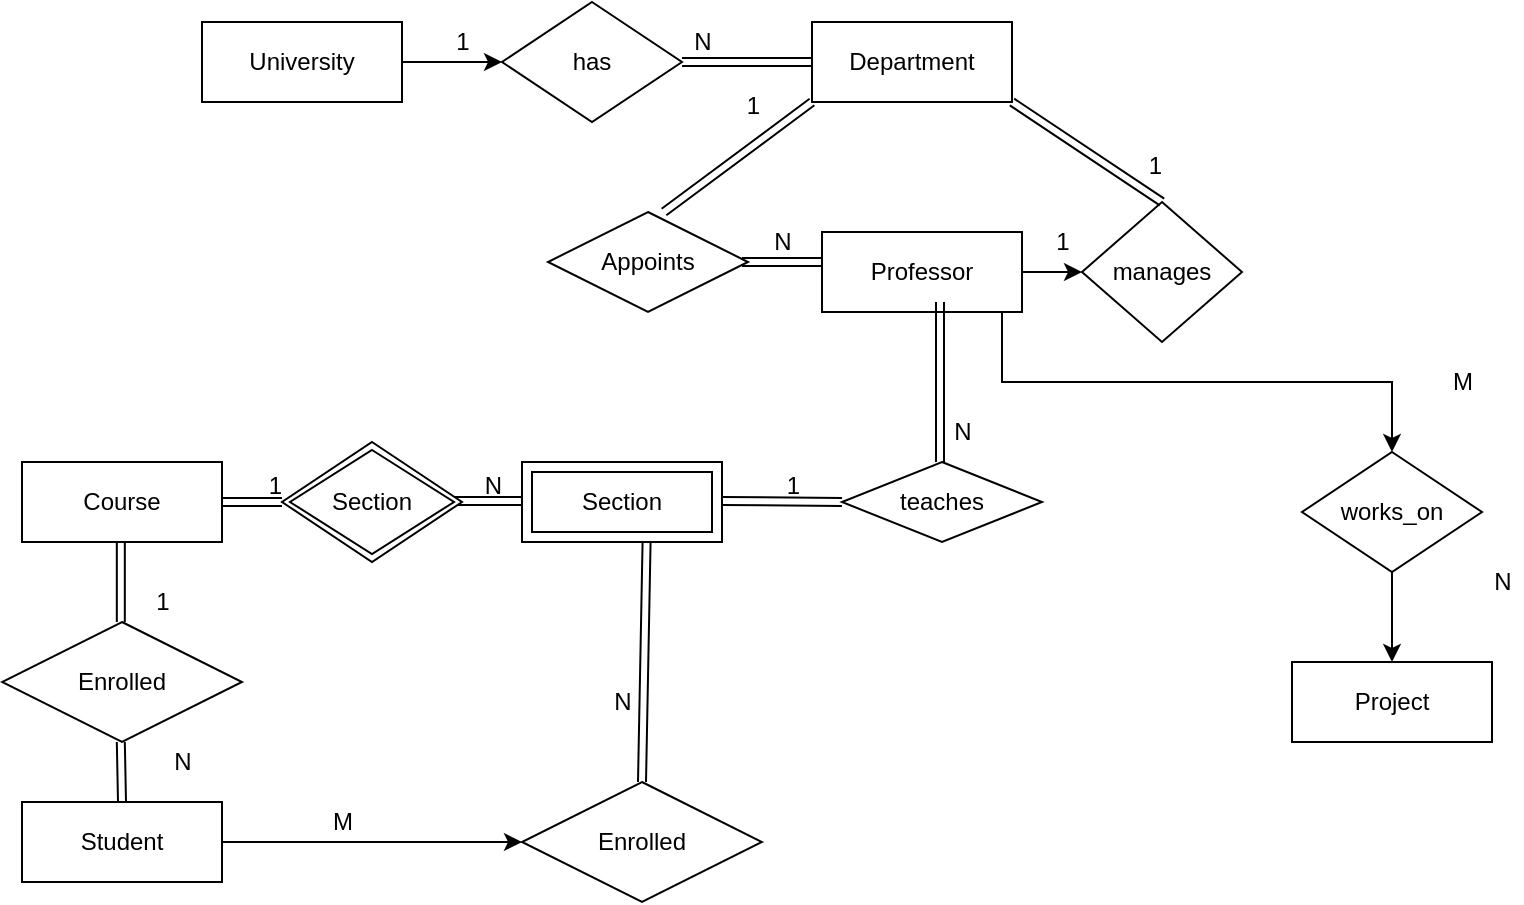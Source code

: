 <mxfile version="13.5.5" type="github">
  <diagram id="R2lEEEUBdFMjLlhIrx00" name="Page-1">
    <mxGraphModel dx="1092" dy="1094" grid="1" gridSize="10" guides="1" tooltips="1" connect="1" arrows="1" fold="1" page="1" pageScale="1" pageWidth="850" pageHeight="1100" math="0" shadow="0" extFonts="Permanent Marker^https://fonts.googleapis.com/css?family=Permanent+Marker">
      <root>
        <mxCell id="0" />
        <mxCell id="1" parent="0" />
        <mxCell id="qCRSf8bpA2VGST1qdnWG-9" style="edgeStyle=orthogonalEdgeStyle;rounded=0;orthogonalLoop=1;jettySize=auto;html=1;entryX=0;entryY=0.5;entryDx=0;entryDy=0;" edge="1" parent="1" source="qCRSf8bpA2VGST1qdnWG-1" target="qCRSf8bpA2VGST1qdnWG-8">
          <mxGeometry relative="1" as="geometry" />
        </mxCell>
        <mxCell id="qCRSf8bpA2VGST1qdnWG-1" value="University" style="whiteSpace=wrap;html=1;align=center;" vertex="1" parent="1">
          <mxGeometry x="120" y="140" width="100" height="40" as="geometry" />
        </mxCell>
        <mxCell id="qCRSf8bpA2VGST1qdnWG-2" value="Department" style="whiteSpace=wrap;html=1;align=center;" vertex="1" parent="1">
          <mxGeometry x="425" y="140" width="100" height="40" as="geometry" />
        </mxCell>
        <mxCell id="qCRSf8bpA2VGST1qdnWG-63" style="edgeStyle=orthogonalEdgeStyle;rounded=0;orthogonalLoop=1;jettySize=auto;html=1;" edge="1" parent="1" source="qCRSf8bpA2VGST1qdnWG-3">
          <mxGeometry relative="1" as="geometry">
            <mxPoint x="280" y="550" as="targetPoint" />
          </mxGeometry>
        </mxCell>
        <mxCell id="qCRSf8bpA2VGST1qdnWG-3" value="Student" style="whiteSpace=wrap;html=1;align=center;" vertex="1" parent="1">
          <mxGeometry x="30" y="530" width="100" height="40" as="geometry" />
        </mxCell>
        <mxCell id="qCRSf8bpA2VGST1qdnWG-21" style="edgeStyle=orthogonalEdgeStyle;rounded=0;orthogonalLoop=1;jettySize=auto;html=1;entryX=0;entryY=0.5;entryDx=0;entryDy=0;" edge="1" parent="1" source="qCRSf8bpA2VGST1qdnWG-4" target="qCRSf8bpA2VGST1qdnWG-15">
          <mxGeometry relative="1" as="geometry" />
        </mxCell>
        <mxCell id="qCRSf8bpA2VGST1qdnWG-68" style="edgeStyle=orthogonalEdgeStyle;rounded=0;orthogonalLoop=1;jettySize=auto;html=1;exitX=1;exitY=1;exitDx=0;exitDy=0;entryX=0.5;entryY=0;entryDx=0;entryDy=0;" edge="1" parent="1" source="qCRSf8bpA2VGST1qdnWG-4" target="qCRSf8bpA2VGST1qdnWG-67">
          <mxGeometry relative="1" as="geometry">
            <Array as="points">
              <mxPoint x="520" y="285" />
              <mxPoint x="520" y="320" />
              <mxPoint x="715" y="320" />
            </Array>
          </mxGeometry>
        </mxCell>
        <mxCell id="qCRSf8bpA2VGST1qdnWG-4" value="Professor" style="whiteSpace=wrap;html=1;align=center;" vertex="1" parent="1">
          <mxGeometry x="430" y="245" width="100" height="40" as="geometry" />
        </mxCell>
        <mxCell id="qCRSf8bpA2VGST1qdnWG-6" value="Course" style="whiteSpace=wrap;html=1;align=center;" vertex="1" parent="1">
          <mxGeometry x="30" y="360" width="100" height="40" as="geometry" />
        </mxCell>
        <mxCell id="qCRSf8bpA2VGST1qdnWG-7" value="Project" style="whiteSpace=wrap;html=1;align=center;" vertex="1" parent="1">
          <mxGeometry x="665" y="460" width="100" height="40" as="geometry" />
        </mxCell>
        <mxCell id="qCRSf8bpA2VGST1qdnWG-8" value="has" style="shape=rhombus;perimeter=rhombusPerimeter;whiteSpace=wrap;html=1;align=center;" vertex="1" parent="1">
          <mxGeometry x="270" y="130" width="90" height="60" as="geometry" />
        </mxCell>
        <mxCell id="qCRSf8bpA2VGST1qdnWG-11" value="1" style="text;html=1;align=center;verticalAlign=middle;resizable=0;points=[];autosize=1;" vertex="1" parent="1">
          <mxGeometry x="240" y="140" width="20" height="20" as="geometry" />
        </mxCell>
        <mxCell id="qCRSf8bpA2VGST1qdnWG-12" value="" style="shape=link;html=1;rounded=0;" edge="1" parent="1">
          <mxGeometry relative="1" as="geometry">
            <mxPoint x="360" y="160" as="sourcePoint" />
            <mxPoint x="425" y="160" as="targetPoint" />
          </mxGeometry>
        </mxCell>
        <mxCell id="qCRSf8bpA2VGST1qdnWG-14" value="N" style="text;html=1;align=center;verticalAlign=middle;resizable=0;points=[];autosize=1;" vertex="1" parent="1">
          <mxGeometry x="360" y="140" width="20" height="20" as="geometry" />
        </mxCell>
        <mxCell id="qCRSf8bpA2VGST1qdnWG-15" value="manages" style="shape=rhombus;perimeter=rhombusPerimeter;whiteSpace=wrap;html=1;align=center;" vertex="1" parent="1">
          <mxGeometry x="560" y="230" width="80" height="70" as="geometry" />
        </mxCell>
        <mxCell id="qCRSf8bpA2VGST1qdnWG-16" value="" style="shape=link;html=1;rounded=0;width=-4;exitX=1;exitY=1;exitDx=0;exitDy=0;" edge="1" parent="1" source="qCRSf8bpA2VGST1qdnWG-2">
          <mxGeometry relative="1" as="geometry">
            <mxPoint x="510" y="190" as="sourcePoint" />
            <mxPoint x="600" y="230" as="targetPoint" />
            <Array as="points">
              <mxPoint x="600" y="230" />
            </Array>
          </mxGeometry>
        </mxCell>
        <mxCell id="qCRSf8bpA2VGST1qdnWG-17" value="1" style="resizable=0;html=1;align=right;verticalAlign=bottom;" connectable="0" vertex="1" parent="qCRSf8bpA2VGST1qdnWG-16">
          <mxGeometry x="1" relative="1" as="geometry">
            <mxPoint y="-10" as="offset" />
          </mxGeometry>
        </mxCell>
        <mxCell id="qCRSf8bpA2VGST1qdnWG-22" value="1" style="text;html=1;align=center;verticalAlign=middle;resizable=0;points=[];autosize=1;" vertex="1" parent="1">
          <mxGeometry x="540" y="240" width="20" height="20" as="geometry" />
        </mxCell>
        <mxCell id="qCRSf8bpA2VGST1qdnWG-23" value="Appoints" style="shape=rhombus;perimeter=rhombusPerimeter;whiteSpace=wrap;html=1;align=center;" vertex="1" parent="1">
          <mxGeometry x="293" y="235" width="100" height="50" as="geometry" />
        </mxCell>
        <mxCell id="qCRSf8bpA2VGST1qdnWG-24" value="" style="shape=link;html=1;rounded=0;entryX=0;entryY=1;entryDx=0;entryDy=0;exitX=0.58;exitY=0;exitDx=0;exitDy=0;exitPerimeter=0;" edge="1" parent="1" source="qCRSf8bpA2VGST1qdnWG-23" target="qCRSf8bpA2VGST1qdnWG-2">
          <mxGeometry relative="1" as="geometry">
            <mxPoint x="340" y="229" as="sourcePoint" />
            <mxPoint x="460" y="229" as="targetPoint" />
            <Array as="points" />
          </mxGeometry>
        </mxCell>
        <mxCell id="qCRSf8bpA2VGST1qdnWG-25" value="1" style="resizable=0;html=1;align=right;verticalAlign=bottom;" connectable="0" vertex="1" parent="qCRSf8bpA2VGST1qdnWG-24">
          <mxGeometry x="1" relative="1" as="geometry">
            <mxPoint x="-24.9" y="9.94" as="offset" />
          </mxGeometry>
        </mxCell>
        <mxCell id="qCRSf8bpA2VGST1qdnWG-28" value="" style="shape=link;html=1;rounded=0;" edge="1" parent="1">
          <mxGeometry relative="1" as="geometry">
            <mxPoint x="390" y="260" as="sourcePoint" />
            <mxPoint x="430" y="260" as="targetPoint" />
            <Array as="points">
              <mxPoint x="410" y="260" />
            </Array>
          </mxGeometry>
        </mxCell>
        <mxCell id="qCRSf8bpA2VGST1qdnWG-30" value="N" style="text;html=1;align=center;verticalAlign=middle;resizable=0;points=[];autosize=1;" vertex="1" parent="1">
          <mxGeometry x="400" y="240" width="20" height="20" as="geometry" />
        </mxCell>
        <mxCell id="qCRSf8bpA2VGST1qdnWG-32" value="" style="shape=link;html=1;rounded=0;width=4;entryX=0;entryY=0.5;entryDx=0;entryDy=0;" edge="1" parent="1">
          <mxGeometry relative="1" as="geometry">
            <mxPoint x="130" y="380" as="sourcePoint" />
            <mxPoint x="160.0" y="380" as="targetPoint" />
          </mxGeometry>
        </mxCell>
        <mxCell id="qCRSf8bpA2VGST1qdnWG-33" value="1" style="resizable=0;html=1;align=right;verticalAlign=bottom;" connectable="0" vertex="1" parent="qCRSf8bpA2VGST1qdnWG-32">
          <mxGeometry x="1" relative="1" as="geometry" />
        </mxCell>
        <mxCell id="qCRSf8bpA2VGST1qdnWG-34" value="" style="shape=link;html=1;rounded=0;" edge="1" parent="1">
          <mxGeometry relative="1" as="geometry">
            <mxPoint x="240" y="379.5" as="sourcePoint" />
            <mxPoint x="280" y="379.5" as="targetPoint" />
          </mxGeometry>
        </mxCell>
        <mxCell id="qCRSf8bpA2VGST1qdnWG-35" value="N" style="resizable=0;html=1;align=right;verticalAlign=bottom;" connectable="0" vertex="1" parent="qCRSf8bpA2VGST1qdnWG-34">
          <mxGeometry x="1" relative="1" as="geometry">
            <mxPoint x="-10" y="0.5" as="offset" />
          </mxGeometry>
        </mxCell>
        <mxCell id="qCRSf8bpA2VGST1qdnWG-36" value="teaches" style="shape=rhombus;perimeter=rhombusPerimeter;whiteSpace=wrap;html=1;align=center;" vertex="1" parent="1">
          <mxGeometry x="440" y="360" width="100" height="40" as="geometry" />
        </mxCell>
        <mxCell id="qCRSf8bpA2VGST1qdnWG-37" value="" style="shape=link;html=1;rounded=0;entryX=0;entryY=0.5;entryDx=0;entryDy=0;" edge="1" parent="1" target="qCRSf8bpA2VGST1qdnWG-36">
          <mxGeometry relative="1" as="geometry">
            <mxPoint x="380" y="379.5" as="sourcePoint" />
            <mxPoint x="440" y="379.5" as="targetPoint" />
          </mxGeometry>
        </mxCell>
        <mxCell id="qCRSf8bpA2VGST1qdnWG-38" value="1" style="resizable=0;html=1;align=right;verticalAlign=bottom;" connectable="0" vertex="1" parent="qCRSf8bpA2VGST1qdnWG-37">
          <mxGeometry x="1" relative="1" as="geometry">
            <mxPoint x="-20" y="0.5" as="offset" />
          </mxGeometry>
        </mxCell>
        <mxCell id="qCRSf8bpA2VGST1qdnWG-39" value="" style="shape=link;html=1;rounded=0;" edge="1" parent="1">
          <mxGeometry relative="1" as="geometry">
            <mxPoint x="489" y="280" as="sourcePoint" />
            <mxPoint x="489" y="360" as="targetPoint" />
          </mxGeometry>
        </mxCell>
        <mxCell id="qCRSf8bpA2VGST1qdnWG-41" value="N" style="text;html=1;align=center;verticalAlign=middle;resizable=0;points=[];autosize=1;" vertex="1" parent="1">
          <mxGeometry x="490" y="335" width="20" height="20" as="geometry" />
        </mxCell>
        <mxCell id="qCRSf8bpA2VGST1qdnWG-42" value="Section" style="shape=ext;margin=3;double=1;whiteSpace=wrap;html=1;align=center;" vertex="1" parent="1">
          <mxGeometry x="280" y="360" width="100" height="40" as="geometry" />
        </mxCell>
        <mxCell id="qCRSf8bpA2VGST1qdnWG-44" value="Section" style="shape=rhombus;double=1;perimeter=rhombusPerimeter;whiteSpace=wrap;html=1;align=center;" vertex="1" parent="1">
          <mxGeometry x="160" y="350" width="90" height="60" as="geometry" />
        </mxCell>
        <mxCell id="qCRSf8bpA2VGST1qdnWG-45" value="Enrolled" style="shape=rhombus;perimeter=rhombusPerimeter;whiteSpace=wrap;html=1;align=center;" vertex="1" parent="1">
          <mxGeometry x="20" y="440" width="120" height="60" as="geometry" />
        </mxCell>
        <mxCell id="qCRSf8bpA2VGST1qdnWG-46" value="" style="shape=link;html=1;rounded=0;entryX=0.5;entryY=0;entryDx=0;entryDy=0;" edge="1" parent="1" target="qCRSf8bpA2VGST1qdnWG-3">
          <mxGeometry relative="1" as="geometry">
            <mxPoint x="79.41" y="500" as="sourcePoint" />
            <mxPoint x="79.41" y="560" as="targetPoint" />
          </mxGeometry>
        </mxCell>
        <mxCell id="qCRSf8bpA2VGST1qdnWG-48" value="" style="shape=link;html=1;rounded=0;" edge="1" parent="1">
          <mxGeometry relative="1" as="geometry">
            <mxPoint x="79.41" y="400" as="sourcePoint" />
            <mxPoint x="79.41" y="440" as="targetPoint" />
          </mxGeometry>
        </mxCell>
        <mxCell id="qCRSf8bpA2VGST1qdnWG-50" value="1" style="text;html=1;align=center;verticalAlign=middle;resizable=0;points=[];autosize=1;" vertex="1" parent="1">
          <mxGeometry x="90" y="420" width="20" height="20" as="geometry" />
        </mxCell>
        <mxCell id="qCRSf8bpA2VGST1qdnWG-51" value="N" style="text;html=1;align=center;verticalAlign=middle;resizable=0;points=[];autosize=1;" vertex="1" parent="1">
          <mxGeometry x="100" y="500" width="20" height="20" as="geometry" />
        </mxCell>
        <mxCell id="qCRSf8bpA2VGST1qdnWG-55" value="Enrolled" style="shape=rhombus;perimeter=rhombusPerimeter;whiteSpace=wrap;html=1;align=center;" vertex="1" parent="1">
          <mxGeometry x="280" y="520" width="120" height="60" as="geometry" />
        </mxCell>
        <mxCell id="qCRSf8bpA2VGST1qdnWG-58" value="M" style="text;html=1;align=center;verticalAlign=middle;resizable=0;points=[];autosize=1;" vertex="1" parent="1">
          <mxGeometry x="180" y="530" width="20" height="20" as="geometry" />
        </mxCell>
        <mxCell id="qCRSf8bpA2VGST1qdnWG-60" value="N" style="text;html=1;align=center;verticalAlign=middle;resizable=0;points=[];autosize=1;" vertex="1" parent="1">
          <mxGeometry x="320" y="470" width="20" height="20" as="geometry" />
        </mxCell>
        <mxCell id="qCRSf8bpA2VGST1qdnWG-65" value="" style="shape=link;html=1;rounded=0;entryX=0.5;entryY=0;entryDx=0;entryDy=0;" edge="1" parent="1" target="qCRSf8bpA2VGST1qdnWG-55">
          <mxGeometry relative="1" as="geometry">
            <mxPoint x="342.29" y="400.0" as="sourcePoint" />
            <mxPoint x="342.29" y="491.43" as="targetPoint" />
          </mxGeometry>
        </mxCell>
        <mxCell id="qCRSf8bpA2VGST1qdnWG-69" style="edgeStyle=orthogonalEdgeStyle;rounded=0;orthogonalLoop=1;jettySize=auto;html=1;exitX=0.5;exitY=1;exitDx=0;exitDy=0;entryX=0.5;entryY=0;entryDx=0;entryDy=0;" edge="1" parent="1" source="qCRSf8bpA2VGST1qdnWG-67" target="qCRSf8bpA2VGST1qdnWG-7">
          <mxGeometry relative="1" as="geometry" />
        </mxCell>
        <mxCell id="qCRSf8bpA2VGST1qdnWG-67" value="works_on" style="shape=rhombus;perimeter=rhombusPerimeter;whiteSpace=wrap;html=1;align=center;" vertex="1" parent="1">
          <mxGeometry x="670" y="355" width="90" height="60" as="geometry" />
        </mxCell>
        <mxCell id="qCRSf8bpA2VGST1qdnWG-70" value="M" style="text;html=1;align=center;verticalAlign=middle;resizable=0;points=[];autosize=1;" vertex="1" parent="1">
          <mxGeometry x="740" y="310" width="20" height="20" as="geometry" />
        </mxCell>
        <mxCell id="qCRSf8bpA2VGST1qdnWG-71" value="N" style="text;html=1;align=center;verticalAlign=middle;resizable=0;points=[];autosize=1;" vertex="1" parent="1">
          <mxGeometry x="760" y="410" width="20" height="20" as="geometry" />
        </mxCell>
      </root>
    </mxGraphModel>
  </diagram>
</mxfile>
